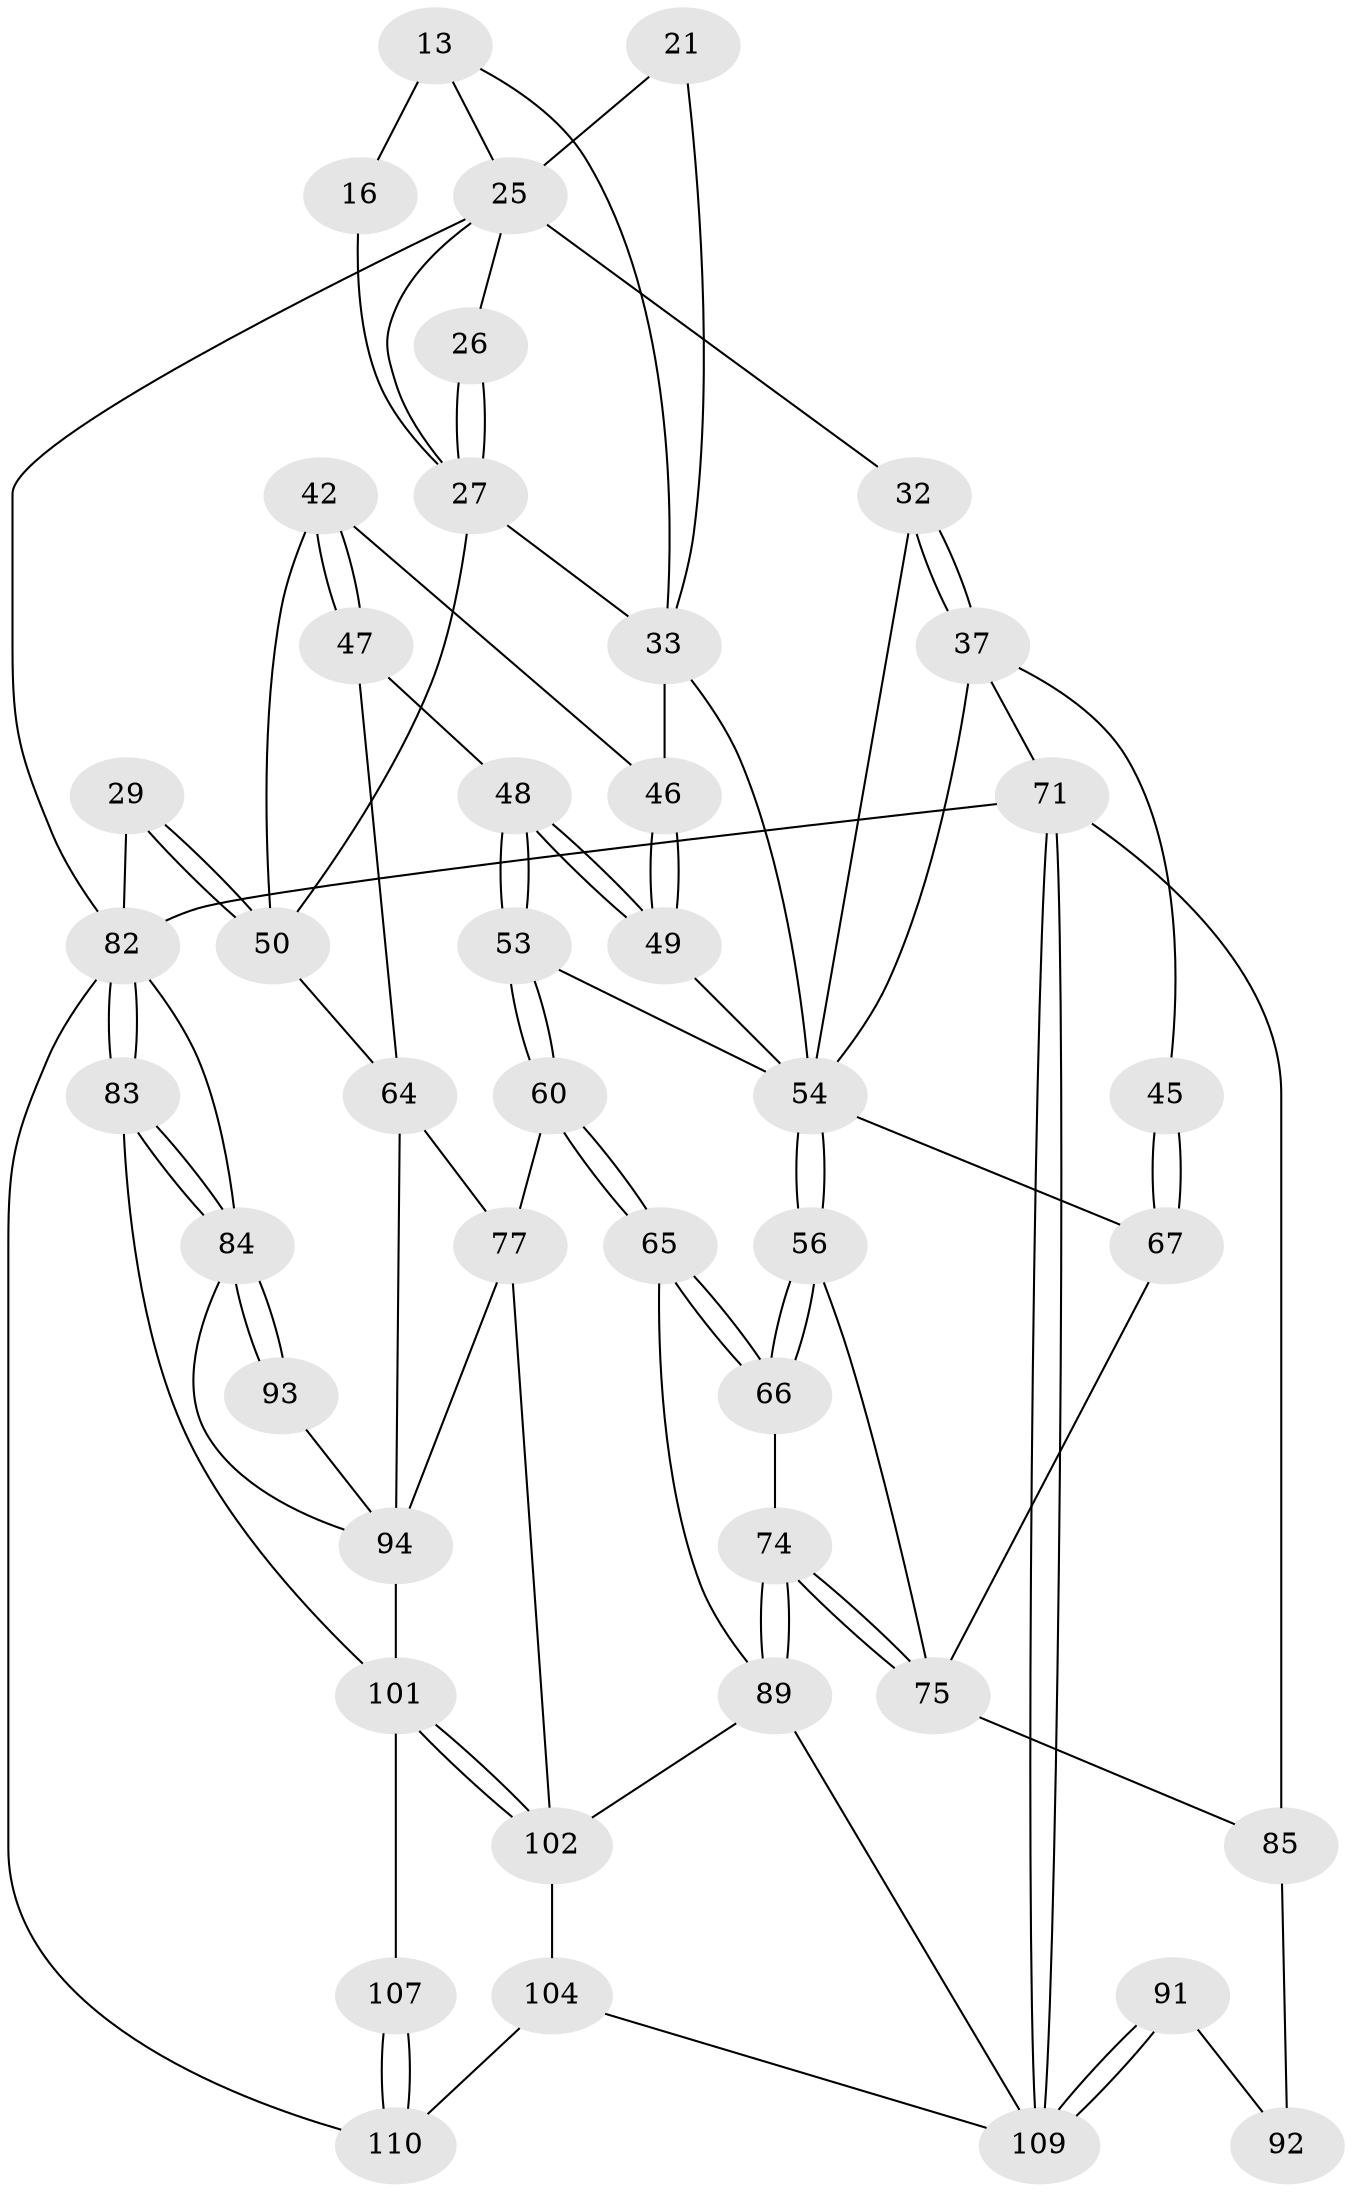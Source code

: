 // original degree distribution, {3: 0.01818181818181818, 4: 0.24545454545454545, 5: 0.509090909090909, 6: 0.22727272727272727}
// Generated by graph-tools (version 1.1) at 2025/05/03/04/25 22:05:03]
// undirected, 44 vertices, 97 edges
graph export_dot {
graph [start="1"]
  node [color=gray90,style=filled];
  13 [pos="+0.4091824088597323+0.08509477451261041",super="+12"];
  16 [pos="+0.5152726690437822+0.09720111857305543"];
  21 [pos="+0.3220964672021118+0.17008212270420872",super="+15"];
  25 [pos="+0.7900521610752277+0.18732631016384832",super="+8+9+22"];
  26 [pos="+0.7353822291322764+0.15730622378708004"];
  27 [pos="+0.7190870281959985+0.2561449065345828",super="+19+18"];
  29 [pos="+0.8498135542137181+0.36939991446795295"];
  32 [pos="+0.24044890640872343+0.23150828197200635",super="+10+31"];
  33 [pos="+0.321824510364828+0.32237879253572155",super="+24+23"];
  37 [pos="+0.13036075894852805+0.2622059717847155",super="+36"];
  42 [pos="+0.5199628940516994+0.3299540990991853"];
  45 [pos="+0+0.30629457508297725"];
  46 [pos="+0.3845956199171627+0.31984563119385406",super="+43"];
  47 [pos="+0.5110645634170908+0.44676170616034644"];
  48 [pos="+0.4561675227310547+0.4744457548875364"];
  49 [pos="+0.419886334964986+0.44233655259152793"];
  50 [pos="+0.697363832257475+0.5172707212865093",super="+41+30"];
  53 [pos="+0.423256005424344+0.5162737641264151"];
  54 [pos="+0.259546316709206+0.4833100519849178",super="+39+40"];
  56 [pos="+0.24099546975823588+0.5693176333438145"];
  60 [pos="+0.42985137291659875+0.600139183693523"];
  64 [pos="+0.679154663948448+0.5737959919401784",super="+51+52"];
  65 [pos="+0.3507608199652246+0.6566108479555043"];
  66 [pos="+0.25282772017043226+0.6087394511626784"];
  67 [pos="+0+0.5003537062652257",super="+58+44"];
  71 [pos="+0+1",super="+6"];
  74 [pos="+0.16601912312114275+0.6887218670457105",super="+73"];
  75 [pos="+0.07438030439162364+0.6642623546514871",super="+72+68+57"];
  77 [pos="+0.5127596842507215+0.7824154227223358",super="+76"];
  82 [pos="+1+1",super="+5+55"];
  83 [pos="+1+1"];
  84 [pos="+1+1",super="+61+62"];
  85 [pos="+0.06393441252572916+0.6946477087070521",super="+69+70"];
  89 [pos="+0.1327493382678923+0.8647223863017555",super="+88"];
  91 [pos="+0.12859860977992688+0.8670868084264263"];
  92 [pos="+0.03786215829858149+0.859767744487512"];
  93 [pos="+0.8589979823257535+0.8090382545754791"];
  94 [pos="+0.8344478874947483+0.8295536152776533",super="+87"];
  101 [pos="+0.7298740856508976+0.9221057786104965",super="+97+96+98"];
  102 [pos="+0.5975377308994569+1",super="+99"];
  104 [pos="+0.4973208259095628+1",super="+103"];
  107 [pos="+0.7822897415491514+1",super="+106"];
  109 [pos="+0.2039254957691444+1",super="+108+90"];
  110 [pos="+0.7344192386256637+1",super="+105"];
  13 -- 16 [weight=2];
  13 -- 25;
  13 -- 33;
  16 -- 27;
  21 -- 33 [weight=2];
  21 -- 25 [weight=2];
  25 -- 26;
  25 -- 82 [weight=2];
  25 -- 27;
  25 -- 32 [weight=2];
  26 -- 27 [weight=2];
  26 -- 27;
  27 -- 50;
  27 -- 33;
  29 -- 50 [weight=2];
  29 -- 50;
  29 -- 82;
  32 -- 37 [weight=2];
  32 -- 37;
  32 -- 54;
  33 -- 46 [weight=2];
  33 -- 54;
  37 -- 45;
  37 -- 71 [weight=2];
  37 -- 54;
  42 -- 47;
  42 -- 47;
  42 -- 50;
  42 -- 46;
  45 -- 67 [weight=2];
  45 -- 67;
  46 -- 49;
  46 -- 49;
  47 -- 48;
  47 -- 64;
  48 -- 49;
  48 -- 49;
  48 -- 53;
  48 -- 53;
  49 -- 54;
  50 -- 64;
  53 -- 54;
  53 -- 60;
  53 -- 60;
  54 -- 56;
  54 -- 56;
  54 -- 67;
  56 -- 66;
  56 -- 66;
  56 -- 75;
  60 -- 65;
  60 -- 65;
  60 -- 77;
  64 -- 77 [weight=2];
  64 -- 94;
  65 -- 66;
  65 -- 66;
  65 -- 89;
  66 -- 74;
  67 -- 75 [weight=2];
  71 -- 109;
  71 -- 109;
  71 -- 82 [weight=2];
  71 -- 85;
  74 -- 75;
  74 -- 75;
  74 -- 89 [weight=2];
  74 -- 89;
  75 -- 85 [weight=2];
  77 -- 102;
  77 -- 94;
  82 -- 83;
  82 -- 83;
  82 -- 110;
  82 -- 84;
  83 -- 84;
  83 -- 84;
  83 -- 101;
  84 -- 93 [weight=2];
  84 -- 93;
  84 -- 94;
  85 -- 92 [weight=2];
  89 -- 109 [weight=2];
  89 -- 102;
  91 -- 92;
  91 -- 109 [weight=2];
  91 -- 109;
  93 -- 94;
  94 -- 101 [weight=2];
  101 -- 102 [weight=2];
  101 -- 102;
  101 -- 107 [weight=2];
  102 -- 104 [weight=2];
  104 -- 109;
  104 -- 110;
  107 -- 110 [weight=2];
  107 -- 110;
}
